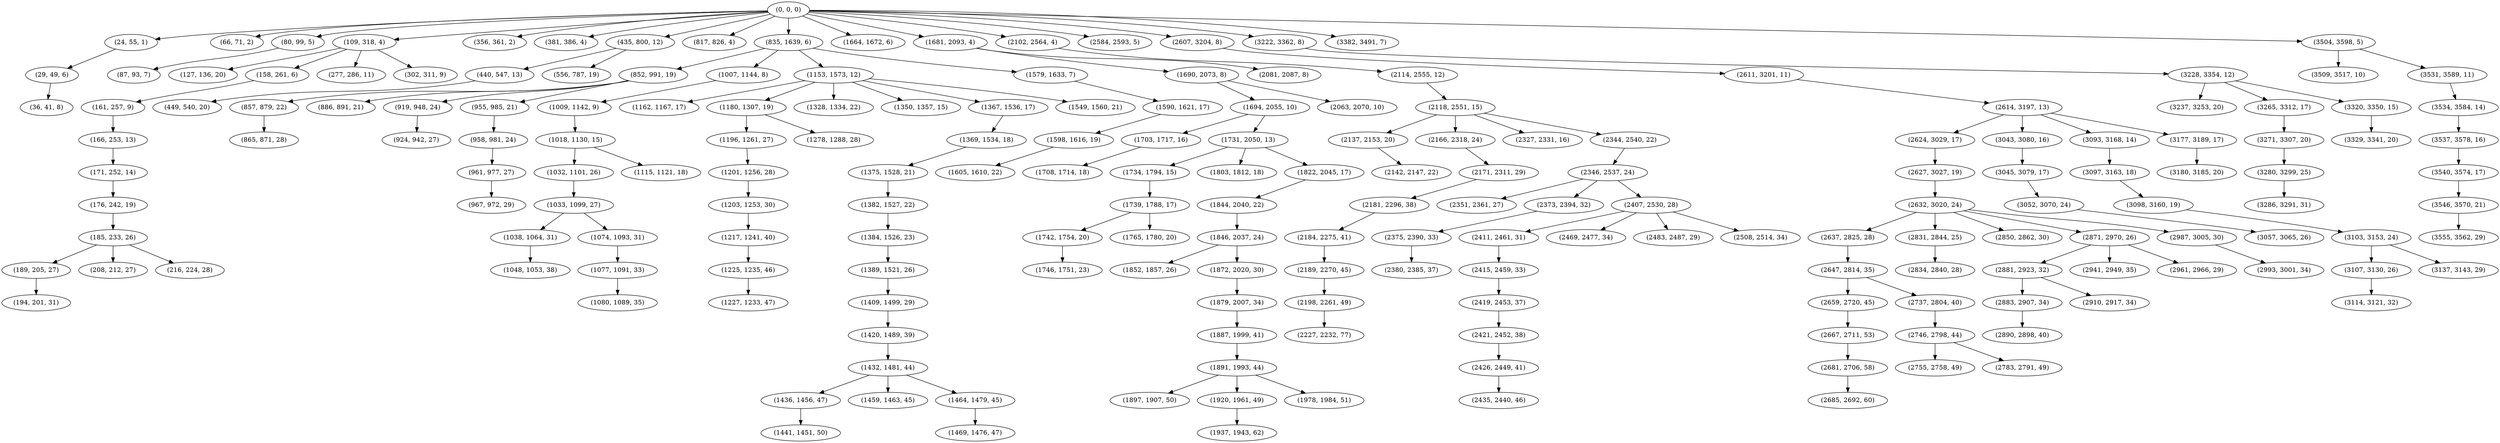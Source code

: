 digraph tree {
    "(0, 0, 0)";
    "(24, 55, 1)";
    "(29, 49, 6)";
    "(36, 41, 8)";
    "(66, 71, 2)";
    "(80, 99, 5)";
    "(87, 93, 7)";
    "(109, 318, 4)";
    "(127, 136, 20)";
    "(158, 261, 6)";
    "(161, 257, 9)";
    "(166, 253, 13)";
    "(171, 252, 14)";
    "(176, 242, 19)";
    "(185, 233, 26)";
    "(189, 205, 27)";
    "(194, 201, 31)";
    "(208, 212, 27)";
    "(216, 224, 28)";
    "(277, 286, 11)";
    "(302, 311, 9)";
    "(356, 361, 2)";
    "(381, 386, 4)";
    "(435, 800, 12)";
    "(440, 547, 13)";
    "(449, 540, 20)";
    "(556, 787, 19)";
    "(817, 826, 4)";
    "(835, 1639, 6)";
    "(852, 991, 19)";
    "(857, 879, 22)";
    "(865, 871, 28)";
    "(886, 891, 21)";
    "(919, 948, 24)";
    "(924, 942, 27)";
    "(955, 985, 21)";
    "(958, 981, 24)";
    "(961, 977, 27)";
    "(967, 972, 29)";
    "(1007, 1144, 8)";
    "(1009, 1142, 9)";
    "(1018, 1130, 15)";
    "(1032, 1101, 26)";
    "(1033, 1099, 27)";
    "(1038, 1064, 31)";
    "(1048, 1053, 38)";
    "(1074, 1093, 31)";
    "(1077, 1091, 33)";
    "(1080, 1089, 35)";
    "(1115, 1121, 18)";
    "(1153, 1573, 12)";
    "(1162, 1167, 17)";
    "(1180, 1307, 19)";
    "(1196, 1261, 27)";
    "(1201, 1256, 28)";
    "(1203, 1253, 30)";
    "(1217, 1241, 40)";
    "(1225, 1235, 46)";
    "(1227, 1233, 47)";
    "(1278, 1288, 28)";
    "(1328, 1334, 22)";
    "(1350, 1357, 15)";
    "(1367, 1536, 17)";
    "(1369, 1534, 18)";
    "(1375, 1528, 21)";
    "(1382, 1527, 22)";
    "(1384, 1526, 23)";
    "(1389, 1521, 26)";
    "(1409, 1499, 29)";
    "(1420, 1489, 39)";
    "(1432, 1481, 44)";
    "(1436, 1456, 47)";
    "(1441, 1451, 50)";
    "(1459, 1463, 45)";
    "(1464, 1479, 45)";
    "(1469, 1476, 47)";
    "(1549, 1560, 21)";
    "(1579, 1633, 7)";
    "(1590, 1621, 17)";
    "(1598, 1616, 19)";
    "(1605, 1610, 22)";
    "(1664, 1672, 6)";
    "(1681, 2093, 4)";
    "(1690, 2073, 8)";
    "(1694, 2055, 10)";
    "(1703, 1717, 16)";
    "(1708, 1714, 18)";
    "(1731, 2050, 13)";
    "(1734, 1794, 15)";
    "(1739, 1788, 17)";
    "(1742, 1754, 20)";
    "(1746, 1751, 23)";
    "(1765, 1780, 20)";
    "(1803, 1812, 18)";
    "(1822, 2045, 17)";
    "(1844, 2040, 22)";
    "(1846, 2037, 24)";
    "(1852, 1857, 26)";
    "(1872, 2020, 30)";
    "(1879, 2007, 34)";
    "(1887, 1999, 41)";
    "(1891, 1993, 44)";
    "(1897, 1907, 50)";
    "(1920, 1961, 49)";
    "(1937, 1943, 62)";
    "(1978, 1984, 51)";
    "(2063, 2070, 10)";
    "(2081, 2087, 8)";
    "(2102, 2564, 4)";
    "(2114, 2555, 12)";
    "(2118, 2551, 15)";
    "(2137, 2153, 20)";
    "(2142, 2147, 22)";
    "(2166, 2318, 24)";
    "(2171, 2311, 29)";
    "(2181, 2296, 38)";
    "(2184, 2275, 41)";
    "(2189, 2270, 45)";
    "(2198, 2261, 49)";
    "(2227, 2232, 77)";
    "(2327, 2331, 16)";
    "(2344, 2540, 22)";
    "(2346, 2537, 24)";
    "(2351, 2361, 27)";
    "(2373, 2394, 32)";
    "(2375, 2390, 33)";
    "(2380, 2385, 37)";
    "(2407, 2530, 28)";
    "(2411, 2461, 31)";
    "(2415, 2459, 33)";
    "(2419, 2453, 37)";
    "(2421, 2452, 38)";
    "(2426, 2449, 41)";
    "(2435, 2440, 46)";
    "(2469, 2477, 34)";
    "(2483, 2487, 29)";
    "(2508, 2514, 34)";
    "(2584, 2593, 5)";
    "(2607, 3204, 8)";
    "(2611, 3201, 11)";
    "(2614, 3197, 13)";
    "(2624, 3029, 17)";
    "(2627, 3027, 19)";
    "(2632, 3020, 24)";
    "(2637, 2825, 28)";
    "(2647, 2814, 35)";
    "(2659, 2720, 45)";
    "(2667, 2711, 53)";
    "(2681, 2706, 58)";
    "(2685, 2692, 60)";
    "(2737, 2804, 40)";
    "(2746, 2798, 44)";
    "(2755, 2758, 49)";
    "(2783, 2791, 49)";
    "(2831, 2844, 25)";
    "(2834, 2840, 28)";
    "(2850, 2862, 30)";
    "(2871, 2970, 26)";
    "(2881, 2923, 32)";
    "(2883, 2907, 34)";
    "(2890, 2898, 40)";
    "(2910, 2917, 34)";
    "(2941, 2949, 35)";
    "(2961, 2966, 29)";
    "(2987, 3005, 30)";
    "(2993, 3001, 34)";
    "(3043, 3080, 16)";
    "(3045, 3079, 17)";
    "(3052, 3070, 24)";
    "(3057, 3065, 26)";
    "(3093, 3168, 14)";
    "(3097, 3163, 18)";
    "(3098, 3160, 19)";
    "(3103, 3153, 24)";
    "(3107, 3130, 26)";
    "(3114, 3121, 32)";
    "(3137, 3143, 29)";
    "(3177, 3189, 17)";
    "(3180, 3185, 20)";
    "(3222, 3362, 8)";
    "(3228, 3354, 12)";
    "(3237, 3253, 20)";
    "(3265, 3312, 17)";
    "(3271, 3307, 20)";
    "(3280, 3299, 25)";
    "(3286, 3291, 31)";
    "(3320, 3350, 15)";
    "(3329, 3341, 20)";
    "(3382, 3491, 7)";
    "(3504, 3598, 5)";
    "(3509, 3517, 10)";
    "(3531, 3589, 11)";
    "(3534, 3584, 14)";
    "(3537, 3578, 16)";
    "(3540, 3574, 17)";
    "(3546, 3570, 21)";
    "(3555, 3562, 29)";
    "(0, 0, 0)" -> "(24, 55, 1)";
    "(0, 0, 0)" -> "(66, 71, 2)";
    "(0, 0, 0)" -> "(80, 99, 5)";
    "(0, 0, 0)" -> "(109, 318, 4)";
    "(0, 0, 0)" -> "(356, 361, 2)";
    "(0, 0, 0)" -> "(381, 386, 4)";
    "(0, 0, 0)" -> "(435, 800, 12)";
    "(0, 0, 0)" -> "(817, 826, 4)";
    "(0, 0, 0)" -> "(835, 1639, 6)";
    "(0, 0, 0)" -> "(1664, 1672, 6)";
    "(0, 0, 0)" -> "(1681, 2093, 4)";
    "(0, 0, 0)" -> "(2102, 2564, 4)";
    "(0, 0, 0)" -> "(2584, 2593, 5)";
    "(0, 0, 0)" -> "(2607, 3204, 8)";
    "(0, 0, 0)" -> "(3222, 3362, 8)";
    "(0, 0, 0)" -> "(3382, 3491, 7)";
    "(0, 0, 0)" -> "(3504, 3598, 5)";
    "(24, 55, 1)" -> "(29, 49, 6)";
    "(29, 49, 6)" -> "(36, 41, 8)";
    "(80, 99, 5)" -> "(87, 93, 7)";
    "(109, 318, 4)" -> "(127, 136, 20)";
    "(109, 318, 4)" -> "(158, 261, 6)";
    "(109, 318, 4)" -> "(277, 286, 11)";
    "(109, 318, 4)" -> "(302, 311, 9)";
    "(158, 261, 6)" -> "(161, 257, 9)";
    "(161, 257, 9)" -> "(166, 253, 13)";
    "(166, 253, 13)" -> "(171, 252, 14)";
    "(171, 252, 14)" -> "(176, 242, 19)";
    "(176, 242, 19)" -> "(185, 233, 26)";
    "(185, 233, 26)" -> "(189, 205, 27)";
    "(185, 233, 26)" -> "(208, 212, 27)";
    "(185, 233, 26)" -> "(216, 224, 28)";
    "(189, 205, 27)" -> "(194, 201, 31)";
    "(435, 800, 12)" -> "(440, 547, 13)";
    "(435, 800, 12)" -> "(556, 787, 19)";
    "(440, 547, 13)" -> "(449, 540, 20)";
    "(835, 1639, 6)" -> "(852, 991, 19)";
    "(835, 1639, 6)" -> "(1007, 1144, 8)";
    "(835, 1639, 6)" -> "(1153, 1573, 12)";
    "(835, 1639, 6)" -> "(1579, 1633, 7)";
    "(852, 991, 19)" -> "(857, 879, 22)";
    "(852, 991, 19)" -> "(886, 891, 21)";
    "(852, 991, 19)" -> "(919, 948, 24)";
    "(852, 991, 19)" -> "(955, 985, 21)";
    "(857, 879, 22)" -> "(865, 871, 28)";
    "(919, 948, 24)" -> "(924, 942, 27)";
    "(955, 985, 21)" -> "(958, 981, 24)";
    "(958, 981, 24)" -> "(961, 977, 27)";
    "(961, 977, 27)" -> "(967, 972, 29)";
    "(1007, 1144, 8)" -> "(1009, 1142, 9)";
    "(1009, 1142, 9)" -> "(1018, 1130, 15)";
    "(1018, 1130, 15)" -> "(1032, 1101, 26)";
    "(1018, 1130, 15)" -> "(1115, 1121, 18)";
    "(1032, 1101, 26)" -> "(1033, 1099, 27)";
    "(1033, 1099, 27)" -> "(1038, 1064, 31)";
    "(1033, 1099, 27)" -> "(1074, 1093, 31)";
    "(1038, 1064, 31)" -> "(1048, 1053, 38)";
    "(1074, 1093, 31)" -> "(1077, 1091, 33)";
    "(1077, 1091, 33)" -> "(1080, 1089, 35)";
    "(1153, 1573, 12)" -> "(1162, 1167, 17)";
    "(1153, 1573, 12)" -> "(1180, 1307, 19)";
    "(1153, 1573, 12)" -> "(1328, 1334, 22)";
    "(1153, 1573, 12)" -> "(1350, 1357, 15)";
    "(1153, 1573, 12)" -> "(1367, 1536, 17)";
    "(1153, 1573, 12)" -> "(1549, 1560, 21)";
    "(1180, 1307, 19)" -> "(1196, 1261, 27)";
    "(1180, 1307, 19)" -> "(1278, 1288, 28)";
    "(1196, 1261, 27)" -> "(1201, 1256, 28)";
    "(1201, 1256, 28)" -> "(1203, 1253, 30)";
    "(1203, 1253, 30)" -> "(1217, 1241, 40)";
    "(1217, 1241, 40)" -> "(1225, 1235, 46)";
    "(1225, 1235, 46)" -> "(1227, 1233, 47)";
    "(1367, 1536, 17)" -> "(1369, 1534, 18)";
    "(1369, 1534, 18)" -> "(1375, 1528, 21)";
    "(1375, 1528, 21)" -> "(1382, 1527, 22)";
    "(1382, 1527, 22)" -> "(1384, 1526, 23)";
    "(1384, 1526, 23)" -> "(1389, 1521, 26)";
    "(1389, 1521, 26)" -> "(1409, 1499, 29)";
    "(1409, 1499, 29)" -> "(1420, 1489, 39)";
    "(1420, 1489, 39)" -> "(1432, 1481, 44)";
    "(1432, 1481, 44)" -> "(1436, 1456, 47)";
    "(1432, 1481, 44)" -> "(1459, 1463, 45)";
    "(1432, 1481, 44)" -> "(1464, 1479, 45)";
    "(1436, 1456, 47)" -> "(1441, 1451, 50)";
    "(1464, 1479, 45)" -> "(1469, 1476, 47)";
    "(1579, 1633, 7)" -> "(1590, 1621, 17)";
    "(1590, 1621, 17)" -> "(1598, 1616, 19)";
    "(1598, 1616, 19)" -> "(1605, 1610, 22)";
    "(1681, 2093, 4)" -> "(1690, 2073, 8)";
    "(1681, 2093, 4)" -> "(2081, 2087, 8)";
    "(1690, 2073, 8)" -> "(1694, 2055, 10)";
    "(1690, 2073, 8)" -> "(2063, 2070, 10)";
    "(1694, 2055, 10)" -> "(1703, 1717, 16)";
    "(1694, 2055, 10)" -> "(1731, 2050, 13)";
    "(1703, 1717, 16)" -> "(1708, 1714, 18)";
    "(1731, 2050, 13)" -> "(1734, 1794, 15)";
    "(1731, 2050, 13)" -> "(1803, 1812, 18)";
    "(1731, 2050, 13)" -> "(1822, 2045, 17)";
    "(1734, 1794, 15)" -> "(1739, 1788, 17)";
    "(1739, 1788, 17)" -> "(1742, 1754, 20)";
    "(1739, 1788, 17)" -> "(1765, 1780, 20)";
    "(1742, 1754, 20)" -> "(1746, 1751, 23)";
    "(1822, 2045, 17)" -> "(1844, 2040, 22)";
    "(1844, 2040, 22)" -> "(1846, 2037, 24)";
    "(1846, 2037, 24)" -> "(1852, 1857, 26)";
    "(1846, 2037, 24)" -> "(1872, 2020, 30)";
    "(1872, 2020, 30)" -> "(1879, 2007, 34)";
    "(1879, 2007, 34)" -> "(1887, 1999, 41)";
    "(1887, 1999, 41)" -> "(1891, 1993, 44)";
    "(1891, 1993, 44)" -> "(1897, 1907, 50)";
    "(1891, 1993, 44)" -> "(1920, 1961, 49)";
    "(1891, 1993, 44)" -> "(1978, 1984, 51)";
    "(1920, 1961, 49)" -> "(1937, 1943, 62)";
    "(2102, 2564, 4)" -> "(2114, 2555, 12)";
    "(2114, 2555, 12)" -> "(2118, 2551, 15)";
    "(2118, 2551, 15)" -> "(2137, 2153, 20)";
    "(2118, 2551, 15)" -> "(2166, 2318, 24)";
    "(2118, 2551, 15)" -> "(2327, 2331, 16)";
    "(2118, 2551, 15)" -> "(2344, 2540, 22)";
    "(2137, 2153, 20)" -> "(2142, 2147, 22)";
    "(2166, 2318, 24)" -> "(2171, 2311, 29)";
    "(2171, 2311, 29)" -> "(2181, 2296, 38)";
    "(2181, 2296, 38)" -> "(2184, 2275, 41)";
    "(2184, 2275, 41)" -> "(2189, 2270, 45)";
    "(2189, 2270, 45)" -> "(2198, 2261, 49)";
    "(2198, 2261, 49)" -> "(2227, 2232, 77)";
    "(2344, 2540, 22)" -> "(2346, 2537, 24)";
    "(2346, 2537, 24)" -> "(2351, 2361, 27)";
    "(2346, 2537, 24)" -> "(2373, 2394, 32)";
    "(2346, 2537, 24)" -> "(2407, 2530, 28)";
    "(2373, 2394, 32)" -> "(2375, 2390, 33)";
    "(2375, 2390, 33)" -> "(2380, 2385, 37)";
    "(2407, 2530, 28)" -> "(2411, 2461, 31)";
    "(2407, 2530, 28)" -> "(2469, 2477, 34)";
    "(2407, 2530, 28)" -> "(2483, 2487, 29)";
    "(2407, 2530, 28)" -> "(2508, 2514, 34)";
    "(2411, 2461, 31)" -> "(2415, 2459, 33)";
    "(2415, 2459, 33)" -> "(2419, 2453, 37)";
    "(2419, 2453, 37)" -> "(2421, 2452, 38)";
    "(2421, 2452, 38)" -> "(2426, 2449, 41)";
    "(2426, 2449, 41)" -> "(2435, 2440, 46)";
    "(2607, 3204, 8)" -> "(2611, 3201, 11)";
    "(2611, 3201, 11)" -> "(2614, 3197, 13)";
    "(2614, 3197, 13)" -> "(2624, 3029, 17)";
    "(2614, 3197, 13)" -> "(3043, 3080, 16)";
    "(2614, 3197, 13)" -> "(3093, 3168, 14)";
    "(2614, 3197, 13)" -> "(3177, 3189, 17)";
    "(2624, 3029, 17)" -> "(2627, 3027, 19)";
    "(2627, 3027, 19)" -> "(2632, 3020, 24)";
    "(2632, 3020, 24)" -> "(2637, 2825, 28)";
    "(2632, 3020, 24)" -> "(2831, 2844, 25)";
    "(2632, 3020, 24)" -> "(2850, 2862, 30)";
    "(2632, 3020, 24)" -> "(2871, 2970, 26)";
    "(2632, 3020, 24)" -> "(2987, 3005, 30)";
    "(2637, 2825, 28)" -> "(2647, 2814, 35)";
    "(2647, 2814, 35)" -> "(2659, 2720, 45)";
    "(2647, 2814, 35)" -> "(2737, 2804, 40)";
    "(2659, 2720, 45)" -> "(2667, 2711, 53)";
    "(2667, 2711, 53)" -> "(2681, 2706, 58)";
    "(2681, 2706, 58)" -> "(2685, 2692, 60)";
    "(2737, 2804, 40)" -> "(2746, 2798, 44)";
    "(2746, 2798, 44)" -> "(2755, 2758, 49)";
    "(2746, 2798, 44)" -> "(2783, 2791, 49)";
    "(2831, 2844, 25)" -> "(2834, 2840, 28)";
    "(2871, 2970, 26)" -> "(2881, 2923, 32)";
    "(2871, 2970, 26)" -> "(2941, 2949, 35)";
    "(2871, 2970, 26)" -> "(2961, 2966, 29)";
    "(2881, 2923, 32)" -> "(2883, 2907, 34)";
    "(2881, 2923, 32)" -> "(2910, 2917, 34)";
    "(2883, 2907, 34)" -> "(2890, 2898, 40)";
    "(2987, 3005, 30)" -> "(2993, 3001, 34)";
    "(3043, 3080, 16)" -> "(3045, 3079, 17)";
    "(3045, 3079, 17)" -> "(3052, 3070, 24)";
    "(3052, 3070, 24)" -> "(3057, 3065, 26)";
    "(3093, 3168, 14)" -> "(3097, 3163, 18)";
    "(3097, 3163, 18)" -> "(3098, 3160, 19)";
    "(3098, 3160, 19)" -> "(3103, 3153, 24)";
    "(3103, 3153, 24)" -> "(3107, 3130, 26)";
    "(3103, 3153, 24)" -> "(3137, 3143, 29)";
    "(3107, 3130, 26)" -> "(3114, 3121, 32)";
    "(3177, 3189, 17)" -> "(3180, 3185, 20)";
    "(3222, 3362, 8)" -> "(3228, 3354, 12)";
    "(3228, 3354, 12)" -> "(3237, 3253, 20)";
    "(3228, 3354, 12)" -> "(3265, 3312, 17)";
    "(3228, 3354, 12)" -> "(3320, 3350, 15)";
    "(3265, 3312, 17)" -> "(3271, 3307, 20)";
    "(3271, 3307, 20)" -> "(3280, 3299, 25)";
    "(3280, 3299, 25)" -> "(3286, 3291, 31)";
    "(3320, 3350, 15)" -> "(3329, 3341, 20)";
    "(3504, 3598, 5)" -> "(3509, 3517, 10)";
    "(3504, 3598, 5)" -> "(3531, 3589, 11)";
    "(3531, 3589, 11)" -> "(3534, 3584, 14)";
    "(3534, 3584, 14)" -> "(3537, 3578, 16)";
    "(3537, 3578, 16)" -> "(3540, 3574, 17)";
    "(3540, 3574, 17)" -> "(3546, 3570, 21)";
    "(3546, 3570, 21)" -> "(3555, 3562, 29)";
}
